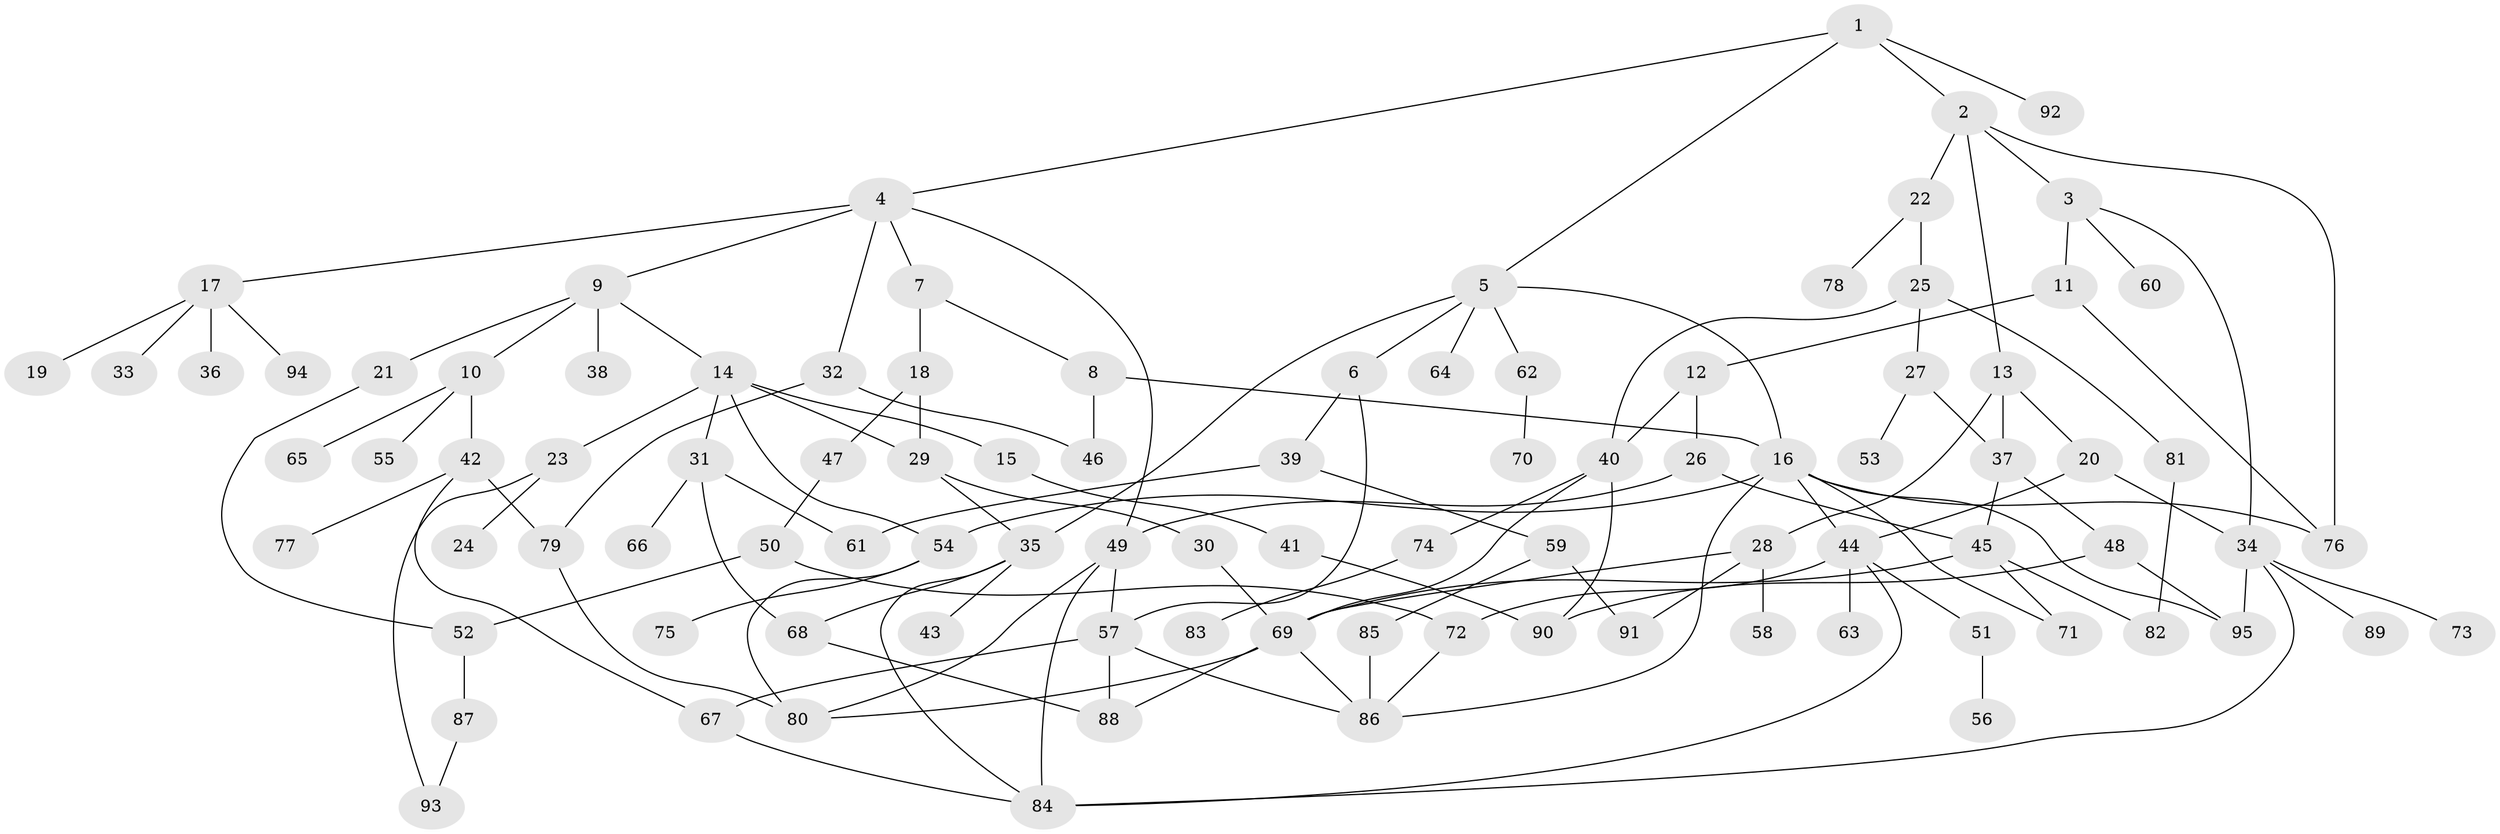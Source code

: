 // coarse degree distribution, {8: 0.047619047619047616, 6: 0.047619047619047616, 3: 0.15873015873015872, 7: 0.031746031746031744, 5: 0.14285714285714285, 4: 0.14285714285714285, 2: 0.12698412698412698, 11: 0.015873015873015872, 1: 0.2857142857142857}
// Generated by graph-tools (version 1.1) at 2025/51/02/27/25 19:51:36]
// undirected, 95 vertices, 138 edges
graph export_dot {
graph [start="1"]
  node [color=gray90,style=filled];
  1;
  2;
  3;
  4;
  5;
  6;
  7;
  8;
  9;
  10;
  11;
  12;
  13;
  14;
  15;
  16;
  17;
  18;
  19;
  20;
  21;
  22;
  23;
  24;
  25;
  26;
  27;
  28;
  29;
  30;
  31;
  32;
  33;
  34;
  35;
  36;
  37;
  38;
  39;
  40;
  41;
  42;
  43;
  44;
  45;
  46;
  47;
  48;
  49;
  50;
  51;
  52;
  53;
  54;
  55;
  56;
  57;
  58;
  59;
  60;
  61;
  62;
  63;
  64;
  65;
  66;
  67;
  68;
  69;
  70;
  71;
  72;
  73;
  74;
  75;
  76;
  77;
  78;
  79;
  80;
  81;
  82;
  83;
  84;
  85;
  86;
  87;
  88;
  89;
  90;
  91;
  92;
  93;
  94;
  95;
  1 -- 2;
  1 -- 4;
  1 -- 5;
  1 -- 92;
  2 -- 3;
  2 -- 13;
  2 -- 22;
  2 -- 76;
  3 -- 11;
  3 -- 60;
  3 -- 34;
  4 -- 7;
  4 -- 9;
  4 -- 17;
  4 -- 32;
  4 -- 49;
  5 -- 6;
  5 -- 16;
  5 -- 62;
  5 -- 64;
  5 -- 35;
  6 -- 39;
  6 -- 57;
  7 -- 8;
  7 -- 18;
  8 -- 46;
  8 -- 16;
  9 -- 10;
  9 -- 14;
  9 -- 21;
  9 -- 38;
  10 -- 42;
  10 -- 55;
  10 -- 65;
  11 -- 12;
  11 -- 76;
  12 -- 26;
  12 -- 40;
  13 -- 20;
  13 -- 28;
  13 -- 37;
  14 -- 15;
  14 -- 23;
  14 -- 29;
  14 -- 31;
  14 -- 54;
  15 -- 41;
  16 -- 44;
  16 -- 54;
  16 -- 76;
  16 -- 86;
  16 -- 95;
  16 -- 71;
  17 -- 19;
  17 -- 33;
  17 -- 36;
  17 -- 94;
  18 -- 47;
  18 -- 29;
  20 -- 34;
  20 -- 44;
  21 -- 52;
  22 -- 25;
  22 -- 78;
  23 -- 24;
  23 -- 93;
  25 -- 27;
  25 -- 81;
  25 -- 40;
  26 -- 45;
  26 -- 49;
  27 -- 53;
  27 -- 37;
  28 -- 58;
  28 -- 91;
  28 -- 69;
  29 -- 30;
  29 -- 35;
  30 -- 69;
  31 -- 66;
  31 -- 68;
  31 -- 61;
  32 -- 46;
  32 -- 79;
  34 -- 73;
  34 -- 84;
  34 -- 89;
  34 -- 95;
  35 -- 43;
  35 -- 84;
  35 -- 68;
  37 -- 48;
  37 -- 45;
  39 -- 59;
  39 -- 61;
  40 -- 74;
  40 -- 90;
  40 -- 69;
  41 -- 90;
  42 -- 77;
  42 -- 79;
  42 -- 67;
  44 -- 51;
  44 -- 63;
  44 -- 72;
  44 -- 84;
  45 -- 71;
  45 -- 82;
  45 -- 69;
  47 -- 50;
  48 -- 95;
  48 -- 90;
  49 -- 84;
  49 -- 57;
  49 -- 80;
  50 -- 52;
  50 -- 72;
  51 -- 56;
  52 -- 87;
  54 -- 75;
  54 -- 80;
  57 -- 67;
  57 -- 88;
  57 -- 86;
  59 -- 85;
  59 -- 91;
  62 -- 70;
  67 -- 84;
  68 -- 88;
  69 -- 80;
  69 -- 88;
  69 -- 86;
  72 -- 86;
  74 -- 83;
  79 -- 80;
  81 -- 82;
  85 -- 86;
  87 -- 93;
}
